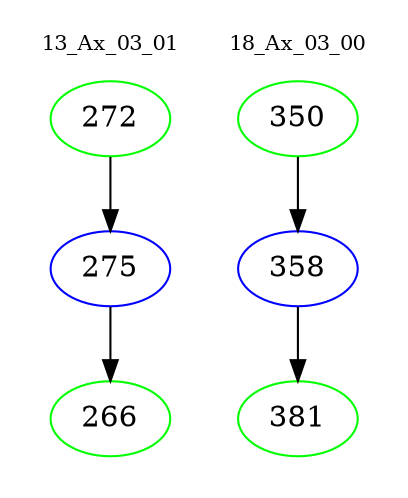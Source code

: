 digraph{
subgraph cluster_0 {
color = white
label = "13_Ax_03_01";
fontsize=10;
T0_272 [label="272", color="green"]
T0_272 -> T0_275 [color="black"]
T0_275 [label="275", color="blue"]
T0_275 -> T0_266 [color="black"]
T0_266 [label="266", color="green"]
}
subgraph cluster_1 {
color = white
label = "18_Ax_03_00";
fontsize=10;
T1_350 [label="350", color="green"]
T1_350 -> T1_358 [color="black"]
T1_358 [label="358", color="blue"]
T1_358 -> T1_381 [color="black"]
T1_381 [label="381", color="green"]
}
}
